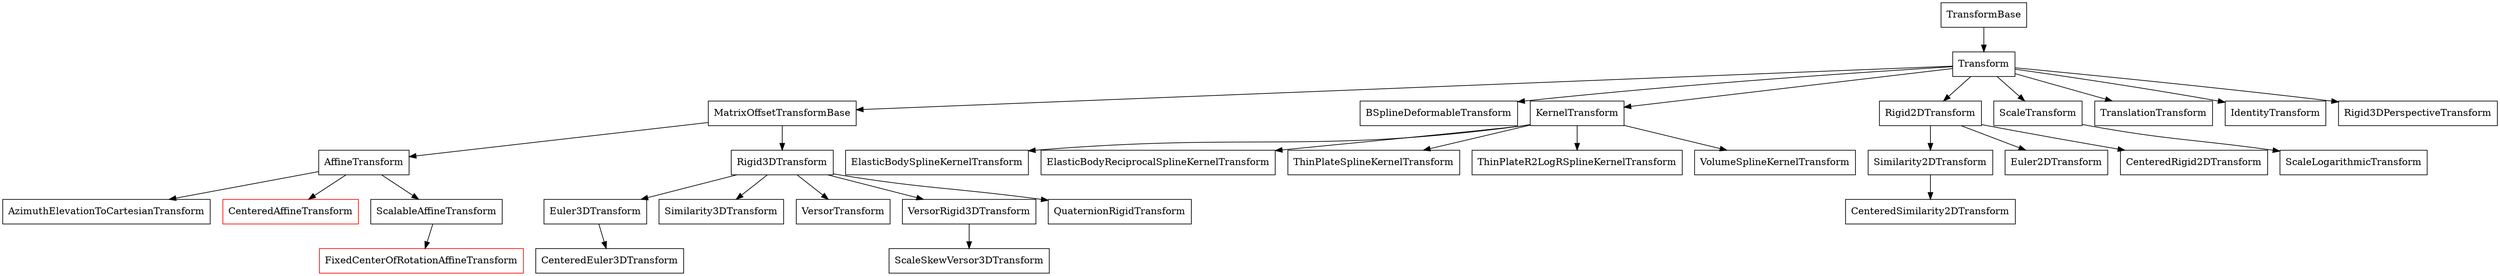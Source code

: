 digraph TransformsHierarchy {
    TransformBase -> Transform;
    Transform -> MatrixOffsetTransformBase;
    MatrixOffsetTransformBase -> AffineTransform;
    AffineTransform -> AzimuthElevationToCartesianTransform;
    Transform -> BSplineDeformableTransform;
    AffineTransform -> CenteredAffineTransform;
    Euler3DTransform -> CenteredEuler3DTransform;
    Rigid3DTransform -> Euler3DTransform;
    MatrixOffsetTransformBase -> Rigid3DTransform;
    Transform -> KernelTransform;
    KernelTransform -> ElasticBodySplineKernelTransform;
    KernelTransform -> ElasticBodyReciprocalSplineKernelTransform;
    KernelTransform -> ThinPlateSplineKernelTransform;
    KernelTransform -> ThinPlateR2LogRSplineKernelTransform;
    KernelTransform -> VolumeSplineKernelTransform;
    Rigid2DTransform -> Similarity2DTransform;
    Rigid3DTransform -> Similarity3DTransform;
    Rigid3DTransform -> VersorTransform;
    Rigid3DTransform -> VersorRigid3DTransform;
    Transform -> ScaleTransform;
    ScaleTransform -> ScaleLogarithmicTransform;
    Rigid2DTransform -> Euler2DTransform;
    ScalableAffineTransform -> FixedCenterOfRotationAffineTransform;
    AffineTransform -> ScalableAffineTransform;
    VersorRigid3DTransform -> ScaleSkewVersor3DTransform;
    Transform -> TranslationTransform;
    Rigid3DTransform -> QuaternionRigidTransform;
    Transform -> IdentityTransform;
    Transform -> Rigid3DPerspectiveTransform;
    Similarity2DTransform -> CenteredSimilarity2DTransform;
    Rigid2DTransform -> CenteredRigid2DTransform;
    Transform -> Rigid2DTransform;

    Transform [shape=box];
    AffineTransform [shape=box];
    AzimuthElevationToCartesianTransform [shape=box];
    BSplineDeformableTransform [shape=box];
    CenteredAffineTransform [shape=box, color=red];
    CenteredEuler3DTransform [shape=box];
    CenteredRigid2DTransform [shape=box];
    CenteredSimilarity2DTransform [shape=box];
    ElasticBodyReciprocalSplineKernelTransform [shape=box];
    ElasticBodySplineKernelTransform [shape=box];
    Euler2DTransform [shape=box];
    Euler3DTransform [shape=box];
    FixedCenterOfRotationAffineTransform [shape=box,color=red];
    IdentityTransform [shape=box];
    KernelTransform [shape=box];
    MatrixOffsetTransformBase [shape=box];
    QuaternionRigidTransform [shape=box];
    Rigid2DTransform [shape=box];
    Rigid3DPerspectiveTransform [shape=box];
    Rigid3DTransform [shape=box];
    ScalableAffineTransform [shape=box];
    ScaleLogarithmicTransform [shape=box];
    ScaleSkewVersor3DTransform [shape=box];
    ScaleTransform [shape=box];
    Similarity2DTransform [shape=box];
    Similarity3DTransform [shape=box];
    ThinPlateR2LogRSplineKernelTransform [shape=box];
    ThinPlateSplineKernelTransform [shape=box];
    Transform [shape=box];
    TransformBase [shape=box];
    TranslationTransform [shape=box];
    VersorRigid3DTransform [shape=box];
    VersorTransform [shape=box];
    VolumeSplineKernelTransform [shape=box];
    } 
